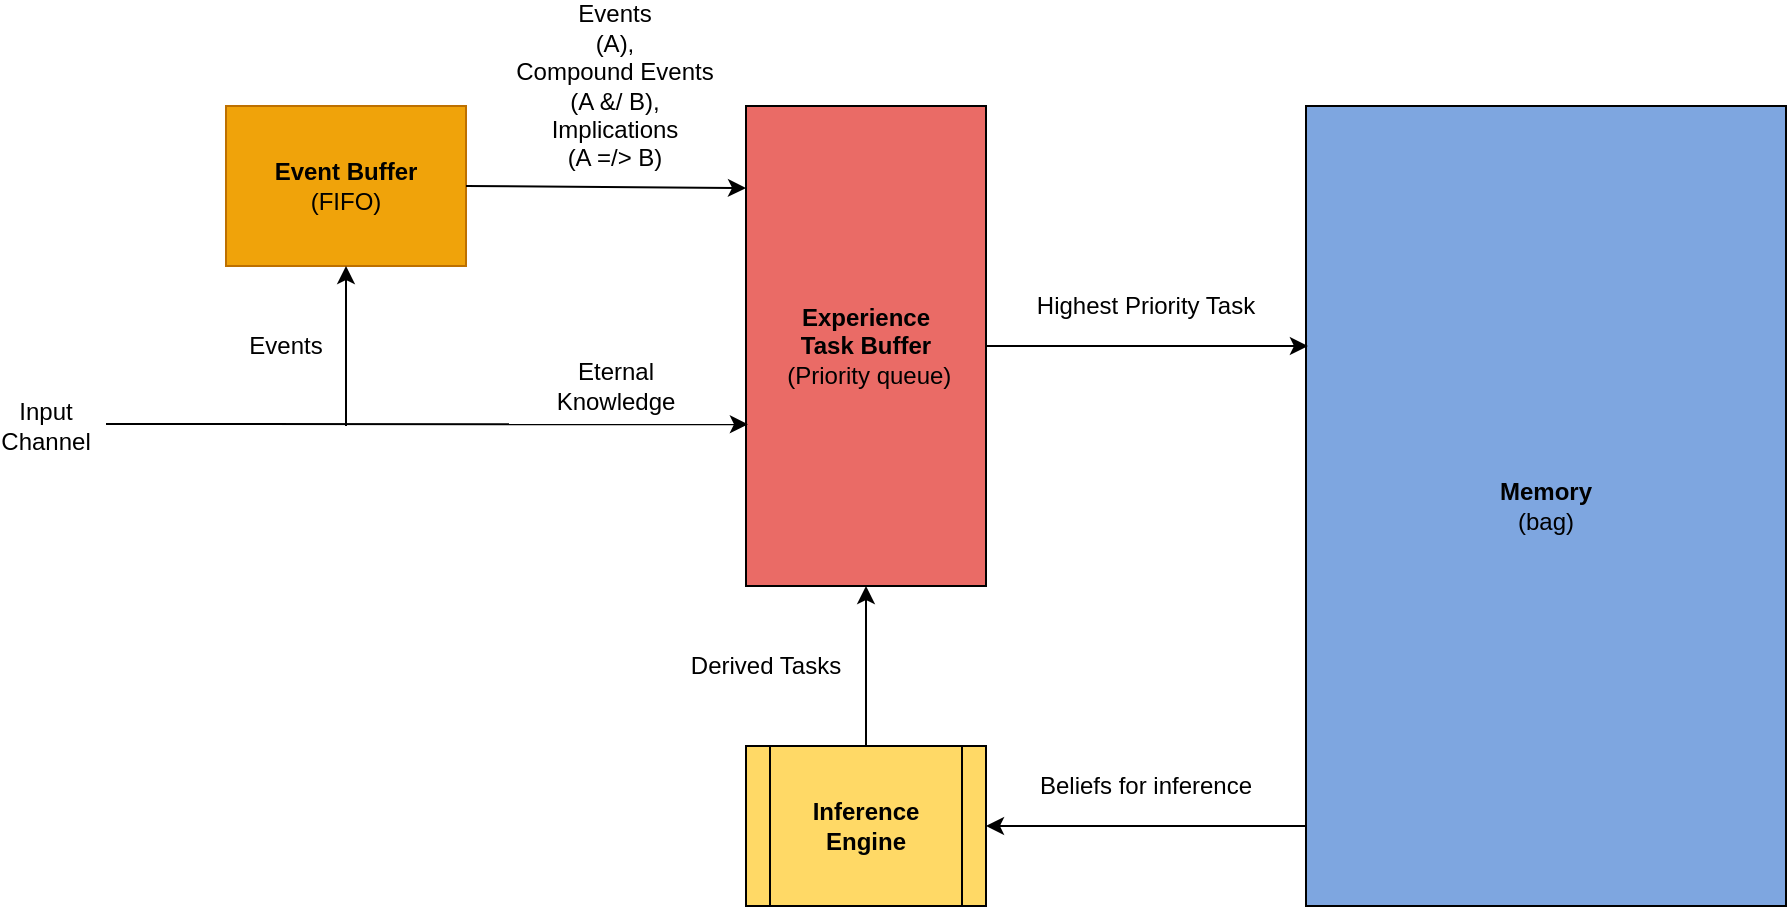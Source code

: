 <mxfile version="14.6.11" type="device"><diagram id="ytO7dYtnHRW7ZxbD0A9j" name="Page-1"><mxGraphModel dx="1422" dy="1891" grid="1" gridSize="10" guides="1" tooltips="1" connect="1" arrows="1" fold="1" page="1" pageScale="1" pageWidth="850" pageHeight="1100" math="0" shadow="0"><root><mxCell id="0"/><mxCell id="1" parent="0"/><mxCell id="R_4Eterm35RvbNCIREgg-1" value="&lt;div&gt;&lt;b&gt;Memory&lt;/b&gt;&lt;br&gt;&lt;/div&gt;&lt;div&gt;(bag)&lt;/div&gt;" style="rounded=0;whiteSpace=wrap;html=1;fillColor=#7EA6E0;" parent="1" vertex="1"><mxGeometry x="720" y="40" width="240" height="400" as="geometry"/></mxCell><mxCell id="R_4Eterm35RvbNCIREgg-2" value="&lt;div&gt;&lt;b&gt;Experience&lt;br&gt;&lt;/b&gt;&lt;/div&gt;&lt;div&gt;&lt;b&gt;Task Buffer&lt;/b&gt;&lt;/div&gt;&amp;nbsp;(Priority queue)" style="rounded=0;whiteSpace=wrap;html=1;fillColor=#EA6B66;" parent="1" vertex="1"><mxGeometry x="440" y="40" width="120" height="240" as="geometry"/></mxCell><mxCell id="R_4Eterm35RvbNCIREgg-21" value="&lt;div&gt;&lt;b&gt;Inference&lt;/b&gt;&lt;/div&gt;&lt;div&gt;&lt;b&gt;Engine&lt;br&gt;&lt;/b&gt;&lt;/div&gt;" style="shape=process;whiteSpace=wrap;html=1;backgroundOutline=1;fillColor=#FFD966;" parent="1" vertex="1"><mxGeometry x="440" y="360" width="120" height="80" as="geometry"/></mxCell><mxCell id="R_4Eterm35RvbNCIREgg-28" value="" style="endArrow=classic;html=1;fillColor=#ffffff;entryX=0.008;entryY=0.663;entryDx=0;entryDy=0;entryPerimeter=0;" parent="1" target="R_4Eterm35RvbNCIREgg-2" edge="1"><mxGeometry width="50" height="50" relative="1" as="geometry"><mxPoint x="120" y="199" as="sourcePoint"/><mxPoint x="360" y="220" as="targetPoint"/></mxGeometry></mxCell><mxCell id="R_4Eterm35RvbNCIREgg-29" value="&lt;div&gt;Input&lt;/div&gt;&lt;div&gt;Channel&lt;br&gt;&lt;/div&gt;" style="text;html=1;strokeColor=none;fillColor=none;align=center;verticalAlign=middle;whiteSpace=wrap;rounded=0;" parent="1" vertex="1"><mxGeometry x="70" y="190" width="40" height="20" as="geometry"/></mxCell><mxCell id="DKoCKSlDutBa5xAcpliF-1" value="&lt;div&gt;&lt;b&gt;Event Buffer &lt;br&gt;&lt;/b&gt;&lt;/div&gt;&lt;div&gt;(FIFO)&lt;/div&gt;" style="rounded=0;whiteSpace=wrap;html=1;fillColor=#f0a30a;strokeColor=#BD7000;fontColor=#000000;" parent="1" vertex="1"><mxGeometry x="180" y="40" width="120" height="80" as="geometry"/></mxCell><mxCell id="DKoCKSlDutBa5xAcpliF-2" value="" style="endArrow=classic;html=1;entryX=0.5;entryY=1;entryDx=0;entryDy=0;" parent="1" target="DKoCKSlDutBa5xAcpliF-1" edge="1"><mxGeometry width="50" height="50" relative="1" as="geometry"><mxPoint x="240" y="200" as="sourcePoint"/><mxPoint x="250" y="140" as="targetPoint"/><Array as="points"/></mxGeometry></mxCell><mxCell id="DKoCKSlDutBa5xAcpliF-4" value="" style="endArrow=classic;html=1;exitX=1;exitY=0.5;exitDx=0;exitDy=0;" parent="1" source="DKoCKSlDutBa5xAcpliF-1" edge="1"><mxGeometry width="50" height="50" relative="1" as="geometry"><mxPoint x="200" y="340" as="sourcePoint"/><mxPoint x="440" y="81" as="targetPoint"/></mxGeometry></mxCell><mxCell id="DKoCKSlDutBa5xAcpliF-5" value="Events" style="text;html=1;strokeColor=none;fillColor=none;align=center;verticalAlign=middle;whiteSpace=wrap;rounded=0;" parent="1" vertex="1"><mxGeometry x="190" y="150" width="40" height="20" as="geometry"/></mxCell><mxCell id="DKoCKSlDutBa5xAcpliF-6" value="Eternal Knowledge" style="text;html=1;strokeColor=none;fillColor=none;align=center;verticalAlign=middle;whiteSpace=wrap;rounded=0;" parent="1" vertex="1"><mxGeometry x="354.5" y="160" width="40" height="40" as="geometry"/></mxCell><mxCell id="DKoCKSlDutBa5xAcpliF-7" value="" style="endArrow=classic;html=1;exitX=1;exitY=0.5;exitDx=0;exitDy=0;entryX=0.004;entryY=0.3;entryDx=0;entryDy=0;entryPerimeter=0;" parent="1" source="R_4Eterm35RvbNCIREgg-2" target="R_4Eterm35RvbNCIREgg-1" edge="1"><mxGeometry width="50" height="50" relative="1" as="geometry"><mxPoint x="470" y="290" as="sourcePoint"/><mxPoint x="689" y="160" as="targetPoint"/></mxGeometry></mxCell><mxCell id="DKoCKSlDutBa5xAcpliF-9" value="Events&lt;br&gt;(A),&lt;br&gt;Compound Events&lt;br&gt;(A &amp;amp;/ B),&lt;br&gt;Implications&lt;br&gt;(A =/&amp;gt; B)" style="text;html=1;strokeColor=none;fillColor=none;align=center;verticalAlign=middle;whiteSpace=wrap;rounded=0;" parent="1" vertex="1"><mxGeometry x="309" y="-10" width="131" height="80" as="geometry"/></mxCell><mxCell id="DKoCKSlDutBa5xAcpliF-10" value="&lt;div&gt;Highest Priority Task&lt;/div&gt;" style="text;html=1;strokeColor=none;fillColor=none;align=center;verticalAlign=middle;whiteSpace=wrap;rounded=0;" parent="1" vertex="1"><mxGeometry x="570" y="130" width="140" height="20" as="geometry"/></mxCell><mxCell id="DKoCKSlDutBa5xAcpliF-11" value="" style="endArrow=classic;html=1;entryX=1;entryY=0.5;entryDx=0;entryDy=0;" parent="1" target="R_4Eterm35RvbNCIREgg-21" edge="1"><mxGeometry width="50" height="50" relative="1" as="geometry"><mxPoint x="720" y="400" as="sourcePoint"/><mxPoint x="450" y="290" as="targetPoint"/><Array as="points"/></mxGeometry></mxCell><mxCell id="DKoCKSlDutBa5xAcpliF-12" value="&lt;div&gt;Beliefs for inference&lt;/div&gt;" style="text;html=1;strokeColor=none;fillColor=none;align=center;verticalAlign=middle;whiteSpace=wrap;rounded=0;" parent="1" vertex="1"><mxGeometry x="500" y="370" width="280" height="20" as="geometry"/></mxCell><mxCell id="DKoCKSlDutBa5xAcpliF-13" value="" style="endArrow=classic;html=1;exitX=0.5;exitY=0;exitDx=0;exitDy=0;entryX=0.5;entryY=1;entryDx=0;entryDy=0;" parent="1" source="R_4Eterm35RvbNCIREgg-21" edge="1" target="R_4Eterm35RvbNCIREgg-2"><mxGeometry width="50" height="50" relative="1" as="geometry"><mxPoint x="400" y="340" as="sourcePoint"/><mxPoint x="480" y="280" as="targetPoint"/></mxGeometry></mxCell><mxCell id="DKoCKSlDutBa5xAcpliF-14" value="Derived Tasks" style="text;html=1;strokeColor=none;fillColor=none;align=center;verticalAlign=middle;whiteSpace=wrap;rounded=0;" parent="1" vertex="1"><mxGeometry x="380" y="310" width="140" height="20" as="geometry"/></mxCell></root></mxGraphModel></diagram></mxfile>